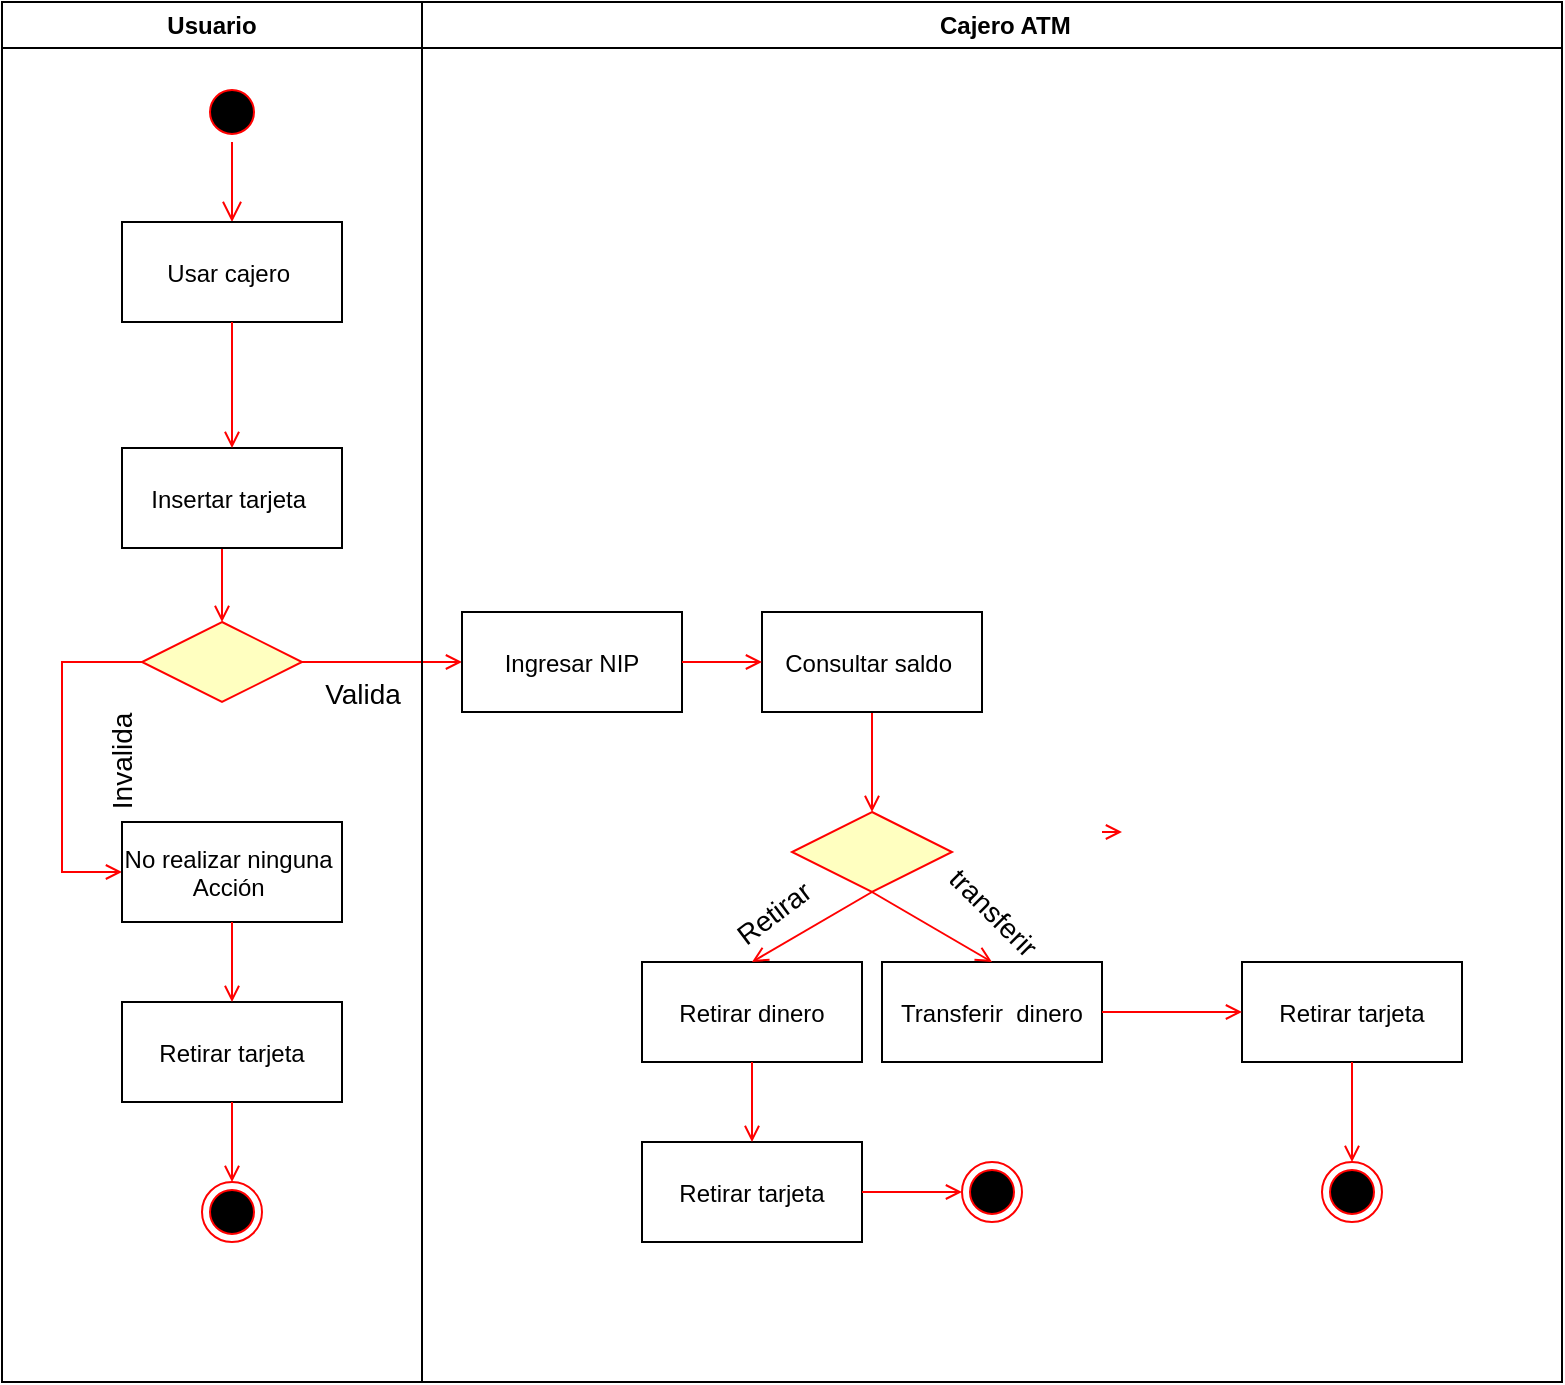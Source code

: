 <mxfile version="21.3.7" type="github">
  <diagram name="Page-1" id="e7e014a7-5840-1c2e-5031-d8a46d1fe8dd">
    <mxGraphModel dx="1114" dy="616" grid="1" gridSize="10" guides="1" tooltips="1" connect="1" arrows="1" fold="1" page="1" pageScale="1" pageWidth="1169" pageHeight="826" background="none" math="0" shadow="0">
      <root>
        <mxCell id="0" />
        <mxCell id="1" parent="0" />
        <mxCell id="2" value="Usuario" style="swimlane;whiteSpace=wrap" parent="1" vertex="1">
          <mxGeometry x="230" y="50" width="210" height="690" as="geometry" />
        </mxCell>
        <mxCell id="5" value="" style="ellipse;shape=startState;fillColor=#000000;strokeColor=#ff0000;" parent="2" vertex="1">
          <mxGeometry x="100" y="40" width="30" height="30" as="geometry" />
        </mxCell>
        <mxCell id="6" value="" style="edgeStyle=elbowEdgeStyle;elbow=horizontal;verticalAlign=bottom;endArrow=open;endSize=8;strokeColor=#FF0000;endFill=1;rounded=0" parent="2" source="5" target="7" edge="1">
          <mxGeometry x="100" y="40" as="geometry">
            <mxPoint x="115" y="110" as="targetPoint" />
          </mxGeometry>
        </mxCell>
        <mxCell id="7" value="Usar cajero " style="" parent="2" vertex="1">
          <mxGeometry x="60" y="110" width="110" height="50" as="geometry" />
        </mxCell>
        <mxCell id="11" value="" style="endArrow=open;strokeColor=#FF0000;endFill=1;rounded=0;entryX=0.5;entryY=0;entryDx=0;entryDy=0;" parent="2" target="r0Li7D_i7uFSMf9a1vPb-41" edge="1">
          <mxGeometry relative="1" as="geometry">
            <mxPoint x="110" y="270" as="sourcePoint" />
            <mxPoint x="113.737" y="335" as="targetPoint" />
          </mxGeometry>
        </mxCell>
        <mxCell id="12" value="" style="edgeStyle=elbowEdgeStyle;elbow=horizontal;strokeColor=#FF0000;endArrow=open;endFill=1;rounded=0;exitX=0;exitY=0.5;exitDx=0;exitDy=0;" parent="2" source="r0Li7D_i7uFSMf9a1vPb-41" target="r0Li7D_i7uFSMf9a1vPb-54" edge="1">
          <mxGeometry width="100" height="100" relative="1" as="geometry">
            <mxPoint x="45.5" y="357" as="sourcePoint" />
            <mxPoint x="60" y="250" as="targetPoint" />
            <Array as="points">
              <mxPoint x="30" y="250" />
            </Array>
          </mxGeometry>
        </mxCell>
        <mxCell id="r0Li7D_i7uFSMf9a1vPb-54" value="No realizar ninguna &#xa;Acción " style="" parent="2" vertex="1">
          <mxGeometry x="60" y="410" width="110" height="50" as="geometry" />
        </mxCell>
        <mxCell id="r0Li7D_i7uFSMf9a1vPb-41" value="" style="rhombus;fillColor=#ffffc0;strokeColor=#ff0000;" parent="2" vertex="1">
          <mxGeometry x="70" y="310" width="80" height="40" as="geometry" />
        </mxCell>
        <mxCell id="r0Li7D_i7uFSMf9a1vPb-74" value="Retirar tarjeta" style="" parent="2" vertex="1">
          <mxGeometry x="60" y="500" width="110" height="50" as="geometry" />
        </mxCell>
        <mxCell id="38" value="" style="ellipse;shape=endState;fillColor=#000000;strokeColor=#ff0000" parent="2" vertex="1">
          <mxGeometry x="100" y="590" width="30" height="30" as="geometry" />
        </mxCell>
        <mxCell id="r0Li7D_i7uFSMf9a1vPb-77" value="" style="endArrow=open;strokeColor=#FF0000;endFill=1;rounded=0;exitX=0.5;exitY=1;exitDx=0;exitDy=0;entryX=0.5;entryY=0;entryDx=0;entryDy=0;" parent="2" source="r0Li7D_i7uFSMf9a1vPb-74" target="38" edge="1">
          <mxGeometry relative="1" as="geometry">
            <mxPoint x="295" y="445" as="sourcePoint" />
            <mxPoint x="295" y="520" as="targetPoint" />
          </mxGeometry>
        </mxCell>
        <mxCell id="8" value="Insertar tarjeta " style="" parent="2" vertex="1">
          <mxGeometry x="60" y="223" width="110" height="50" as="geometry" />
        </mxCell>
        <mxCell id="9" value="" style="endArrow=open;strokeColor=#FF0000;endFill=1;rounded=0" parent="2" source="7" target="8" edge="1">
          <mxGeometry relative="1" as="geometry" />
        </mxCell>
        <mxCell id="r0Li7D_i7uFSMf9a1vPb-78" value="Invalida&amp;nbsp;" style="text;html=1;align=center;verticalAlign=top;resizable=0;points=[];autosize=1;strokeColor=none;fillColor=none;fontSize=14;rotation=-90;" parent="2" vertex="1">
          <mxGeometry x="20" y="363" width="80" height="30" as="geometry" />
        </mxCell>
        <mxCell id="r0Li7D_i7uFSMf9a1vPb-93" value="&lt;font style=&quot;font-size: 14px;&quot;&gt;Valida&lt;/font&gt;" style="text;html=1;align=center;verticalAlign=middle;resizable=0;points=[];autosize=1;strokeColor=none;fillColor=none;fontSize=16;" parent="2" vertex="1">
          <mxGeometry x="150" y="330" width="60" height="30" as="geometry" />
        </mxCell>
        <mxCell id="WdGKAwIRju0NR6QeJfE--47" value="" style="endArrow=open;strokeColor=#FF0000;endFill=1;rounded=0;exitX=0.5;exitY=1;exitDx=0;exitDy=0;entryX=0.5;entryY=0;entryDx=0;entryDy=0;" edge="1" parent="2" source="r0Li7D_i7uFSMf9a1vPb-54" target="r0Li7D_i7uFSMf9a1vPb-74">
          <mxGeometry relative="1" as="geometry">
            <mxPoint x="135" y="560" as="sourcePoint" />
            <mxPoint x="160" y="672" as="targetPoint" />
          </mxGeometry>
        </mxCell>
        <mxCell id="r0Li7D_i7uFSMf9a1vPb-55" value="" style="endArrow=open;strokeColor=#FF0000;endFill=1;rounded=0;entryX=0;entryY=0.5;entryDx=0;entryDy=0;exitX=1;exitY=0.5;exitDx=0;exitDy=0;" parent="1" source="r0Li7D_i7uFSMf9a1vPb-41" target="18" edge="1">
          <mxGeometry relative="1" as="geometry">
            <mxPoint x="380" y="420" as="sourcePoint" />
            <mxPoint x="380" y="460" as="targetPoint" />
          </mxGeometry>
        </mxCell>
        <mxCell id="37" value="" style="edgeStyle=none;strokeColor=#FF0000;endArrow=open;endFill=1;rounded=0;entryX=0;entryY=0.5;entryDx=0;entryDy=0;exitX=1;exitY=0.5;exitDx=0;exitDy=0;" parent="1" edge="1">
          <mxGeometry width="100" height="100" relative="1" as="geometry">
            <mxPoint x="780" y="465" as="sourcePoint" />
            <mxPoint x="790" y="465" as="targetPoint" />
          </mxGeometry>
        </mxCell>
        <mxCell id="3" value="    Cajero ATM " style="swimlane;whiteSpace=wrap" parent="1" vertex="1">
          <mxGeometry x="440" y="50" width="570" height="690" as="geometry" />
        </mxCell>
        <mxCell id="18" value="Ingresar NIP" style="" parent="3" vertex="1">
          <mxGeometry x="20" y="305" width="110" height="50" as="geometry" />
        </mxCell>
        <mxCell id="r0Li7D_i7uFSMf9a1vPb-58" value="" style="rhombus;fillColor=#ffffc0;strokeColor=#ff0000;" parent="3" vertex="1">
          <mxGeometry x="185" y="405" width="80" height="40" as="geometry" />
        </mxCell>
        <mxCell id="r0Li7D_i7uFSMf9a1vPb-59" value="" style="endArrow=open;strokeColor=#FF0000;endFill=1;rounded=0;exitX=0.5;exitY=1;exitDx=0;exitDy=0;" parent="3" source="WdGKAwIRju0NR6QeJfE--40" target="r0Li7D_i7uFSMf9a1vPb-58" edge="1">
          <mxGeometry relative="1" as="geometry">
            <mxPoint x="70" y="380" as="sourcePoint" />
            <mxPoint x="85" y="335" as="targetPoint" />
          </mxGeometry>
        </mxCell>
        <mxCell id="r0Li7D_i7uFSMf9a1vPb-60" value="Transferir  dinero" style="" parent="3" vertex="1">
          <mxGeometry x="230" y="480" width="110" height="50" as="geometry" />
        </mxCell>
        <mxCell id="r0Li7D_i7uFSMf9a1vPb-65" value="" style="endArrow=open;strokeColor=#FF0000;endFill=1;rounded=0;exitX=0.5;exitY=1;exitDx=0;exitDy=0;entryX=0.5;entryY=0;entryDx=0;entryDy=0;" parent="3" source="r0Li7D_i7uFSMf9a1vPb-58" edge="1" target="r0Li7D_i7uFSMf9a1vPb-60">
          <mxGeometry relative="1" as="geometry">
            <mxPoint x="80" y="440" as="sourcePoint" />
            <mxPoint x="75" y="510" as="targetPoint" />
          </mxGeometry>
        </mxCell>
        <mxCell id="r0Li7D_i7uFSMf9a1vPb-68" value="&lt;span style=&quot;font-size: 14px;&quot;&gt;Retirar&lt;/span&gt;" style="text;html=1;align=center;verticalAlign=middle;resizable=0;points=[];autosize=1;strokeColor=none;fillColor=none;fontSize=16;rotation=-37;" parent="3" vertex="1">
          <mxGeometry x="140" y="440" width="70" height="30" as="geometry" />
        </mxCell>
        <mxCell id="r0Li7D_i7uFSMf9a1vPb-67" value="transferir" style="text;html=1;align=center;verticalAlign=top;resizable=0;points=[];autosize=1;strokeColor=none;fillColor=none;fontSize=14;rotation=45;" parent="3" vertex="1">
          <mxGeometry x="245" y="440" width="80" height="30" as="geometry" />
        </mxCell>
        <mxCell id="WdGKAwIRju0NR6QeJfE--40" value="Consultar saldo " style="" vertex="1" parent="3">
          <mxGeometry x="170" y="305" width="110" height="50" as="geometry" />
        </mxCell>
        <mxCell id="WdGKAwIRju0NR6QeJfE--41" value="" style="endArrow=open;strokeColor=#FF0000;endFill=1;rounded=0;exitX=1;exitY=0.5;exitDx=0;exitDy=0;entryX=0;entryY=0.5;entryDx=0;entryDy=0;" edge="1" parent="3" source="18" target="WdGKAwIRju0NR6QeJfE--40">
          <mxGeometry relative="1" as="geometry">
            <mxPoint x="130" y="330" as="sourcePoint" />
            <mxPoint x="220" y="330" as="targetPoint" />
          </mxGeometry>
        </mxCell>
        <mxCell id="WdGKAwIRju0NR6QeJfE--43" value="Retirar dinero" style="" vertex="1" parent="3">
          <mxGeometry x="110" y="480" width="110" height="50" as="geometry" />
        </mxCell>
        <mxCell id="WdGKAwIRju0NR6QeJfE--44" value="" style="endArrow=open;strokeColor=#FF0000;endFill=1;rounded=0;exitX=0.5;exitY=1;exitDx=0;exitDy=0;entryX=0.5;entryY=0;entryDx=0;entryDy=0;" edge="1" parent="3" source="r0Li7D_i7uFSMf9a1vPb-58" target="WdGKAwIRju0NR6QeJfE--43">
          <mxGeometry relative="1" as="geometry">
            <mxPoint x="235" y="455" as="sourcePoint" />
            <mxPoint x="285" y="500" as="targetPoint" />
          </mxGeometry>
        </mxCell>
        <mxCell id="WdGKAwIRju0NR6QeJfE--48" value="Retirar tarjeta" style="" vertex="1" parent="3">
          <mxGeometry x="110" y="570" width="110" height="50" as="geometry" />
        </mxCell>
        <mxCell id="WdGKAwIRju0NR6QeJfE--62" value="Retirar tarjeta" style="" vertex="1" parent="3">
          <mxGeometry x="410" y="480" width="110" height="50" as="geometry" />
        </mxCell>
        <mxCell id="WdGKAwIRju0NR6QeJfE--63" value="" style="endArrow=open;strokeColor=#FF0000;endFill=1;rounded=0;exitX=0.5;exitY=1;exitDx=0;exitDy=0;entryX=0.5;entryY=0;entryDx=0;entryDy=0;" edge="1" parent="3" source="WdGKAwIRju0NR6QeJfE--43" target="WdGKAwIRju0NR6QeJfE--48">
          <mxGeometry relative="1" as="geometry">
            <mxPoint x="-85" y="560" as="sourcePoint" />
            <mxPoint x="-85" y="600" as="targetPoint" />
          </mxGeometry>
        </mxCell>
        <mxCell id="WdGKAwIRju0NR6QeJfE--64" value="" style="endArrow=open;strokeColor=#FF0000;endFill=1;rounded=0;exitX=1;exitY=0.5;exitDx=0;exitDy=0;entryX=0;entryY=0.5;entryDx=0;entryDy=0;" edge="1" parent="3" source="r0Li7D_i7uFSMf9a1vPb-60" target="WdGKAwIRju0NR6QeJfE--62">
          <mxGeometry relative="1" as="geometry">
            <mxPoint x="175" y="540" as="sourcePoint" />
            <mxPoint x="140" y="580" as="targetPoint" />
          </mxGeometry>
        </mxCell>
        <mxCell id="WdGKAwIRju0NR6QeJfE--65" value="" style="ellipse;shape=endState;fillColor=#000000;strokeColor=#ff0000" vertex="1" parent="3">
          <mxGeometry x="270" y="580" width="30" height="30" as="geometry" />
        </mxCell>
        <mxCell id="WdGKAwIRju0NR6QeJfE--66" value="" style="ellipse;shape=endState;fillColor=#000000;strokeColor=#ff0000" vertex="1" parent="3">
          <mxGeometry x="450" y="580" width="30" height="30" as="geometry" />
        </mxCell>
        <mxCell id="WdGKAwIRju0NR6QeJfE--67" value="" style="endArrow=open;strokeColor=#FF0000;endFill=1;rounded=0;exitX=1;exitY=0.5;exitDx=0;exitDy=0;entryX=0;entryY=0.5;entryDx=0;entryDy=0;" edge="1" parent="3" source="WdGKAwIRju0NR6QeJfE--48" target="WdGKAwIRju0NR6QeJfE--65">
          <mxGeometry relative="1" as="geometry">
            <mxPoint x="350" y="515" as="sourcePoint" />
            <mxPoint x="420" y="515" as="targetPoint" />
          </mxGeometry>
        </mxCell>
        <mxCell id="WdGKAwIRju0NR6QeJfE--68" value="" style="endArrow=open;strokeColor=#FF0000;endFill=1;rounded=0;exitX=0.5;exitY=1;exitDx=0;exitDy=0;entryX=0.5;entryY=0;entryDx=0;entryDy=0;" edge="1" parent="3" source="WdGKAwIRju0NR6QeJfE--62" target="WdGKAwIRju0NR6QeJfE--66">
          <mxGeometry relative="1" as="geometry">
            <mxPoint x="350" y="515" as="sourcePoint" />
            <mxPoint x="420" y="515" as="targetPoint" />
          </mxGeometry>
        </mxCell>
      </root>
    </mxGraphModel>
  </diagram>
</mxfile>

